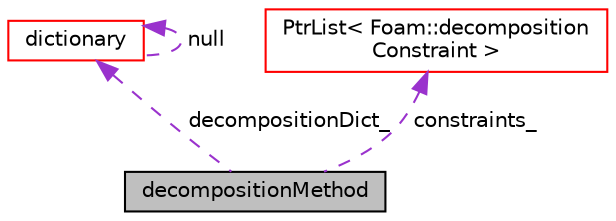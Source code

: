 digraph "decompositionMethod"
{
  bgcolor="transparent";
  edge [fontname="Helvetica",fontsize="10",labelfontname="Helvetica",labelfontsize="10"];
  node [fontname="Helvetica",fontsize="10",shape=record];
  Node11 [label="decompositionMethod",height=0.2,width=0.4,color="black", fillcolor="grey75", style="filled", fontcolor="black"];
  Node12 -> Node11 [dir="back",color="darkorchid3",fontsize="10",style="dashed",label=" decompositionDict_" ,fontname="Helvetica"];
  Node12 [label="dictionary",height=0.2,width=0.4,color="red",URL="$a27129.html",tooltip="A list of keyword definitions, which are a keyword followed by any number of values (e..."];
  Node12 -> Node12 [dir="back",color="darkorchid3",fontsize="10",style="dashed",label=" null" ,fontname="Helvetica"];
  Node17 -> Node11 [dir="back",color="darkorchid3",fontsize="10",style="dashed",label=" constraints_" ,fontname="Helvetica"];
  Node17 [label="PtrList\< Foam::decomposition\lConstraint \>",height=0.2,width=0.4,color="red",URL="$a27029.html"];
}
